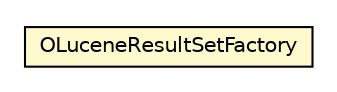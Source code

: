 #!/usr/local/bin/dot
#
# Class diagram 
# Generated by UMLGraph version R5_6-24-gf6e263 (http://www.umlgraph.org/)
#

digraph G {
	edge [fontname="Helvetica",fontsize=10,labelfontname="Helvetica",labelfontsize=10];
	node [fontname="Helvetica",fontsize=10,shape=plaintext];
	nodesep=0.25;
	ranksep=0.5;
	// com.orientechnologies.lucene.collections.OLuceneResultSetFactory
	c2426340 [label=<<table title="com.orientechnologies.lucene.collections.OLuceneResultSetFactory" border="0" cellborder="1" cellspacing="0" cellpadding="2" port="p" bgcolor="lemonChiffon" href="./OLuceneResultSetFactory.html">
		<tr><td><table border="0" cellspacing="0" cellpadding="1">
<tr><td align="center" balign="center"> OLuceneResultSetFactory </td></tr>
		</table></td></tr>
		</table>>, URL="./OLuceneResultSetFactory.html", fontname="Helvetica", fontcolor="black", fontsize=10.0];
}

